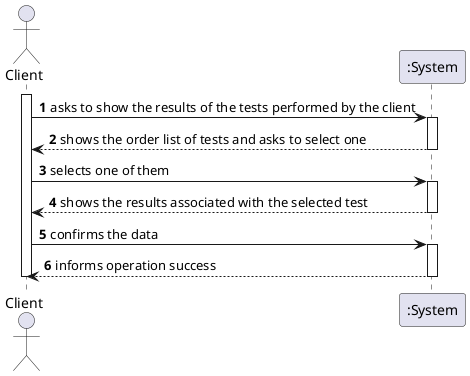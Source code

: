 @startuml
'https://plantuml.com/sequence-diagram

autonumber

actor "Client" as C
participant ":System" as S
activate C

C -> S: asks to show the results of the tests performed by the client

activate S
S --> C: shows the order list of tests and asks to select one
deactivate S

C -> S: selects one of them

activate S
S --> C: shows the results associated with the selected test
deactivate S

C -> S: confirms the data
activate S
S --> C: informs operation success
deactivate S
deactivate C

@enduml